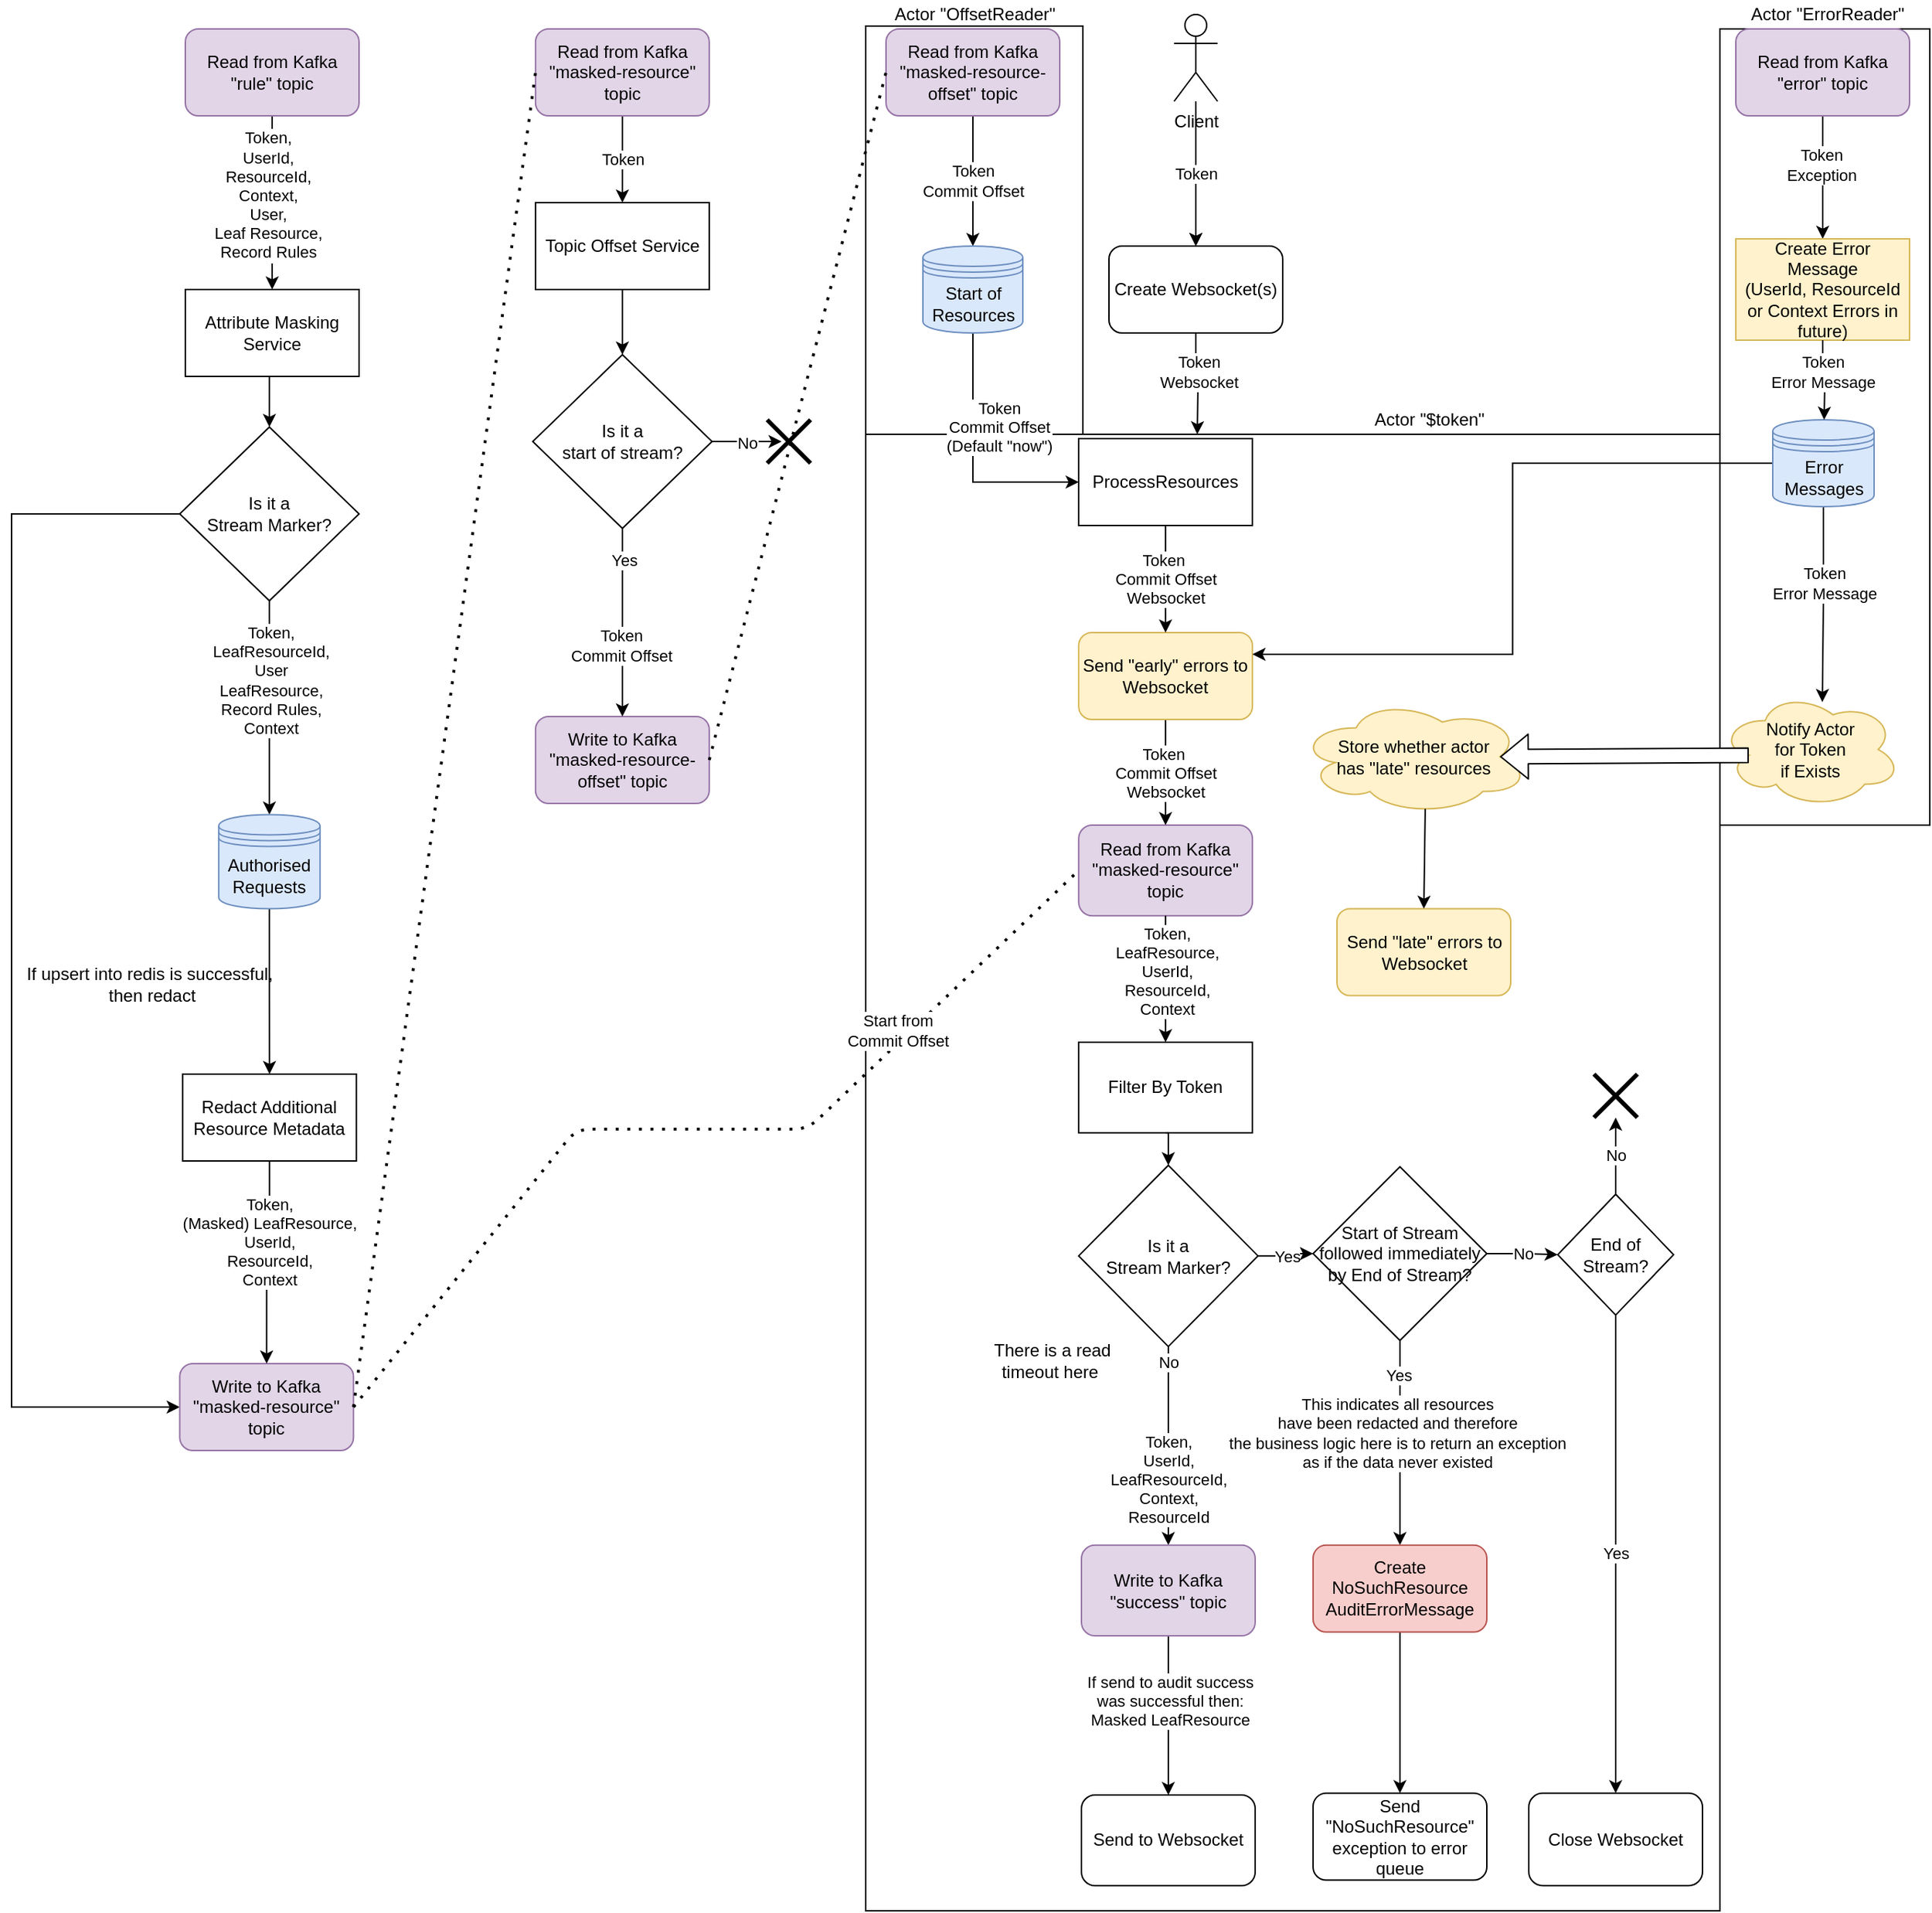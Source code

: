 <mxfile version="14.9.2" type="device"><diagram id="lWRe2f4_AiHqAnIAeXp1" name="Page-1"><mxGraphModel dx="1420" dy="1817" grid="1" gridSize="10" guides="1" tooltips="1" connect="1" arrows="1" fold="1" page="0" pageScale="1" pageWidth="827" pageHeight="1169" math="0" shadow="0"><root><mxCell id="0"/><mxCell id="1" parent="0"/><mxCell id="x7cPvZ7KyVq9PWXrn66x-4" value="" style="rounded=0;whiteSpace=wrap;html=1;fillColor=none;" parent="1" vertex="1"><mxGeometry x="960" y="358" width="150" height="282" as="geometry"/></mxCell><mxCell id="x7cPvZ7KyVq9PWXrn66x-7" value="" style="rounded=0;whiteSpace=wrap;html=1;fillColor=none;" parent="1" vertex="1"><mxGeometry x="1550" y="360" width="145" height="550" as="geometry"/></mxCell><mxCell id="cmhVsMMkOoJrW_JN44RO-138" value="" style="rounded=0;whiteSpace=wrap;html=1;fillColor=none;" parent="1" vertex="1"><mxGeometry x="960" y="640" width="590" height="1020" as="geometry"/></mxCell><mxCell id="oZyTMZYtAXs1u3VE4Ej2-74" style="edgeStyle=orthogonalEdgeStyle;rounded=0;orthogonalLoop=1;jettySize=auto;html=1;exitX=0.5;exitY=1;exitDx=0;exitDy=0;entryX=0.5;entryY=0;entryDx=0;entryDy=0;" parent="1" source="oZyTMZYtAXs1u3VE4Ej2-63" target="oZyTMZYtAXs1u3VE4Ej2-73" edge="1"><mxGeometry relative="1" as="geometry"/></mxCell><mxCell id="oZyTMZYtAXs1u3VE4Ej2-63" value="Attribute Masking Service" style="rounded=0;whiteSpace=wrap;html=1;" parent="1" vertex="1"><mxGeometry x="490.0" y="540" width="120" height="60" as="geometry"/></mxCell><mxCell id="oZyTMZYtAXs1u3VE4Ej2-65" style="edgeStyle=orthogonalEdgeStyle;rounded=0;orthogonalLoop=1;jettySize=auto;html=1;exitX=0.5;exitY=1;exitDx=0;exitDy=0;entryX=0.5;entryY=0;entryDx=0;entryDy=0;" parent="1" source="oZyTMZYtAXs1u3VE4Ej2-64" target="oZyTMZYtAXs1u3VE4Ej2-63" edge="1"><mxGeometry relative="1" as="geometry"/></mxCell><mxCell id="emOmZ1jwaG1Uoyf71ebE-11" value="&lt;span style=&quot;font-family: &amp;#34;helvetica&amp;#34;&quot;&gt;Token,&lt;/span&gt;&lt;br style=&quot;font-family: &amp;#34;helvetica&amp;#34;&quot;&gt;&lt;span style=&quot;font-family: &amp;#34;helvetica&amp;#34;&quot;&gt;UserId,&lt;/span&gt;&lt;br style=&quot;font-family: &amp;#34;helvetica&amp;#34;&quot;&gt;&lt;span style=&quot;font-family: &amp;#34;helvetica&amp;#34;&quot;&gt;ResourceId,&lt;/span&gt;&lt;br style=&quot;font-family: &amp;#34;helvetica&amp;#34;&quot;&gt;&lt;span style=&quot;font-family: &amp;#34;helvetica&amp;#34;&quot;&gt;Context,&lt;/span&gt;&lt;br style=&quot;font-family: &amp;#34;helvetica&amp;#34;&quot;&gt;&lt;span style=&quot;font-family: &amp;#34;helvetica&amp;#34;&quot;&gt;User,&lt;/span&gt;&lt;br style=&quot;font-family: &amp;#34;helvetica&amp;#34;&quot;&gt;&lt;span style=&quot;font-family: &amp;#34;helvetica&amp;#34;&quot;&gt;Leaf Resource,&lt;br&gt;Record Rules&lt;br&gt;&lt;/span&gt;" style="edgeLabel;html=1;align=center;verticalAlign=middle;resizable=0;points=[];" parent="oZyTMZYtAXs1u3VE4Ej2-65" vertex="1" connectable="0"><mxGeometry x="-0.233" y="-3" relative="1" as="geometry"><mxPoint y="9" as="offset"/></mxGeometry></mxCell><mxCell id="oZyTMZYtAXs1u3VE4Ej2-64" value="&lt;div&gt;Read from Kafka&lt;/div&gt;&lt;div&gt;&quot;rule&quot; topic&lt;br&gt;&lt;/div&gt;" style="rounded=1;whiteSpace=wrap;html=1;fillColor=#e1d5e7;strokeColor=#9673a6;" parent="1" vertex="1"><mxGeometry x="490" y="360" width="120" height="60" as="geometry"/></mxCell><mxCell id="cmhVsMMkOoJrW_JN44RO-5" style="edgeStyle=orthogonalEdgeStyle;rounded=0;orthogonalLoop=1;jettySize=auto;html=1;exitX=0;exitY=0.5;exitDx=0;exitDy=0;entryX=0;entryY=0.5;entryDx=0;entryDy=0;" parent="1" source="oZyTMZYtAXs1u3VE4Ej2-73" target="oZyTMZYtAXs1u3VE4Ej2-76" edge="1"><mxGeometry relative="1" as="geometry"><Array as="points"><mxPoint x="370" y="695"/><mxPoint x="370" y="1312"/></Array></mxGeometry></mxCell><mxCell id="cmhVsMMkOoJrW_JN44RO-6" style="edgeStyle=orthogonalEdgeStyle;rounded=0;orthogonalLoop=1;jettySize=auto;html=1;exitX=0.5;exitY=1;exitDx=0;exitDy=0;entryX=0.5;entryY=0;entryDx=0;entryDy=0;" parent="1" source="oZyTMZYtAXs1u3VE4Ej2-73" target="D1O1iKfWJfiET4YTJFRm-7" edge="1"><mxGeometry relative="1" as="geometry"/></mxCell><mxCell id="cmhVsMMkOoJrW_JN44RO-7" value="Token,&lt;br&gt;LeafResourceId,&lt;br&gt;User&lt;br&gt;LeafResource,&lt;br&gt;Record Rules,&lt;br&gt;Context" style="edgeLabel;html=1;align=center;verticalAlign=middle;resizable=0;points=[];" parent="cmhVsMMkOoJrW_JN44RO-6" vertex="1" connectable="0"><mxGeometry x="-0.256" y="1" relative="1" as="geometry"><mxPoint as="offset"/></mxGeometry></mxCell><mxCell id="oZyTMZYtAXs1u3VE4Ej2-73" value="Is it a &lt;br&gt;Stream Marker?" style="rhombus;whiteSpace=wrap;html=1;" parent="1" vertex="1"><mxGeometry x="486.17" y="635" width="123.83" height="120" as="geometry"/></mxCell><mxCell id="oZyTMZYtAXs1u3VE4Ej2-76" value="&lt;div&gt;Write to Kafka&lt;/div&gt;&lt;div&gt;&quot;masked-resource&quot; topic&lt;br&gt;&lt;/div&gt;" style="rounded=1;whiteSpace=wrap;html=1;fillColor=#e1d5e7;strokeColor=#9673a6;" parent="1" vertex="1"><mxGeometry x="486.17" y="1282" width="120" height="60" as="geometry"/></mxCell><mxCell id="oZyTMZYtAXs1u3VE4Ej2-82" style="edgeStyle=orthogonalEdgeStyle;rounded=0;orthogonalLoop=1;jettySize=auto;html=1;exitX=0.5;exitY=1;exitDx=0;exitDy=0;entryX=0.5;entryY=0;entryDx=0;entryDy=0;" parent="1" source="oZyTMZYtAXs1u3VE4Ej2-80" target="oZyTMZYtAXs1u3VE4Ej2-76" edge="1"><mxGeometry relative="1" as="geometry"/></mxCell><mxCell id="emOmZ1jwaG1Uoyf71ebE-16" value="Token,&lt;br&gt;(Masked) LeafResource,&lt;br&gt;UserId,&lt;br&gt;ResourceId,&lt;br&gt;Context" style="edgeLabel;html=1;align=center;verticalAlign=middle;resizable=0;points=[];" parent="oZyTMZYtAXs1u3VE4Ej2-82" vertex="1" connectable="0"><mxGeometry x="-0.214" relative="1" as="geometry"><mxPoint as="offset"/></mxGeometry></mxCell><mxCell id="oZyTMZYtAXs1u3VE4Ej2-80" value="Redact Additional Resource Metadata" style="rounded=0;whiteSpace=wrap;html=1;" parent="1" vertex="1"><mxGeometry x="488.17" y="1082" width="120" height="60" as="geometry"/></mxCell><mxCell id="oZyTMZYtAXs1u3VE4Ej2-90" value="Token" style="edgeStyle=orthogonalEdgeStyle;rounded=0;orthogonalLoop=1;jettySize=auto;html=1;exitX=0.5;exitY=1;exitDx=0;exitDy=0;" parent="1" source="oZyTMZYtAXs1u3VE4Ej2-86" target="oZyTMZYtAXs1u3VE4Ej2-89" edge="1"><mxGeometry relative="1" as="geometry"/></mxCell><mxCell id="oZyTMZYtAXs1u3VE4Ej2-86" value="&lt;div&gt;Read from Kafka&lt;/div&gt;&lt;div&gt;&quot;masked-resource&quot; topic&lt;br&gt;&lt;/div&gt;" style="rounded=1;whiteSpace=wrap;html=1;fillColor=#e1d5e7;strokeColor=#9673a6;" parent="1" vertex="1"><mxGeometry x="731.91" y="360" width="120" height="60" as="geometry"/></mxCell><mxCell id="oZyTMZYtAXs1u3VE4Ej2-87" value="" style="endArrow=none;dashed=1;html=1;dashPattern=1 3;strokeWidth=2;exitX=1;exitY=0.5;exitDx=0;exitDy=0;entryX=0;entryY=0.5;entryDx=0;entryDy=0;" parent="1" source="oZyTMZYtAXs1u3VE4Ej2-76" target="oZyTMZYtAXs1u3VE4Ej2-86" edge="1"><mxGeometry width="50" height="50" relative="1" as="geometry"><mxPoint x="410.0" y="1050" as="sourcePoint"/><mxPoint x="786.16" y="230" as="targetPoint"/></mxGeometry></mxCell><mxCell id="oZyTMZYtAXs1u3VE4Ej2-92" style="edgeStyle=orthogonalEdgeStyle;rounded=0;orthogonalLoop=1;jettySize=auto;html=1;exitX=0.5;exitY=1;exitDx=0;exitDy=0;entryX=0.5;entryY=0;entryDx=0;entryDy=0;" parent="1" source="oZyTMZYtAXs1u3VE4Ej2-89" target="oZyTMZYtAXs1u3VE4Ej2-91" edge="1"><mxGeometry relative="1" as="geometry"/></mxCell><mxCell id="oZyTMZYtAXs1u3VE4Ej2-89" value="Topic Offset Service" style="rounded=0;whiteSpace=wrap;html=1;" parent="1" vertex="1"><mxGeometry x="731.91" y="480" width="120" height="60" as="geometry"/></mxCell><mxCell id="IkWYzytS9ajepoEVK5wf-5" value="No" style="edgeStyle=orthogonalEdgeStyle;rounded=0;orthogonalLoop=1;jettySize=auto;html=1;exitX=1;exitY=0.5;exitDx=0;exitDy=0;entryX=0.333;entryY=0.4;entryDx=0;entryDy=0;entryPerimeter=0;" parent="1" source="oZyTMZYtAXs1u3VE4Ej2-91" edge="1"><mxGeometry relative="1" as="geometry"><mxPoint x="901.9" y="645" as="targetPoint"/></mxGeometry></mxCell><mxCell id="oZyTMZYtAXs1u3VE4Ej2-91" value="Is it a &lt;br&gt;start of stream?" style="rhombus;whiteSpace=wrap;html=1;" parent="1" vertex="1"><mxGeometry x="730" y="585" width="123.83" height="120" as="geometry"/></mxCell><mxCell id="oZyTMZYtAXs1u3VE4Ej2-95" value="&lt;div&gt;Write to Kafka&lt;/div&gt;&lt;div&gt;&quot;masked-resource-offset&quot; topic&lt;br&gt;&lt;/div&gt;" style="rounded=1;whiteSpace=wrap;html=1;fillColor=#e1d5e7;strokeColor=#9673a6;" parent="1" vertex="1"><mxGeometry x="731.91" y="835" width="120" height="60" as="geometry"/></mxCell><mxCell id="oZyTMZYtAXs1u3VE4Ej2-100" value="&lt;br&gt;&lt;br&gt;" style="edgeStyle=orthogonalEdgeStyle;rounded=0;orthogonalLoop=1;jettySize=auto;html=1;exitX=0.5;exitY=1;exitDx=0;exitDy=0;" parent="1" source="oZyTMZYtAXs1u3VE4Ej2-91" target="oZyTMZYtAXs1u3VE4Ej2-95" edge="1"><mxGeometry relative="1" as="geometry"><mxPoint x="791.91" y="880" as="targetPoint"/><mxPoint x="791.91" y="840" as="sourcePoint"/></mxGeometry></mxCell><mxCell id="wMG-wPAZ4d2mq8pwCgSi-7" value="Yes" style="edgeLabel;html=1;align=center;verticalAlign=middle;resizable=0;points=[];" parent="oZyTMZYtAXs1u3VE4Ej2-100" vertex="1" connectable="0"><mxGeometry x="-0.661" y="1" relative="1" as="geometry"><mxPoint as="offset"/></mxGeometry></mxCell><mxCell id="wMG-wPAZ4d2mq8pwCgSi-8" value="Token&lt;br&gt;Commit Offset" style="edgeLabel;html=1;align=center;verticalAlign=middle;resizable=0;points=[];" parent="oZyTMZYtAXs1u3VE4Ej2-100" vertex="1" connectable="0"><mxGeometry x="0.246" y="-1" relative="1" as="geometry"><mxPoint as="offset"/></mxGeometry></mxCell><mxCell id="oZyTMZYtAXs1u3VE4Ej2-110" value="Token&lt;br&gt;Commit Offset" style="edgeStyle=orthogonalEdgeStyle;rounded=0;orthogonalLoop=1;jettySize=auto;html=1;exitX=0.5;exitY=1;exitDx=0;exitDy=0;entryX=0.5;entryY=0;entryDx=0;entryDy=0;" parent="1" source="oZyTMZYtAXs1u3VE4Ej2-107" target="g_IIWOk1Ig6kXhPIuZ29-36" edge="1"><mxGeometry relative="1" as="geometry"><mxPoint x="1034" y="510" as="targetPoint"/></mxGeometry></mxCell><mxCell id="oZyTMZYtAXs1u3VE4Ej2-107" value="&lt;div&gt;Read from Kafka&lt;/div&gt;&lt;div&gt;&quot;masked-resource-offset&quot; topic&lt;br&gt;&lt;/div&gt;" style="rounded=1;whiteSpace=wrap;html=1;fillColor=#e1d5e7;strokeColor=#9673a6;" parent="1" vertex="1"><mxGeometry x="974" y="360" width="120" height="60" as="geometry"/></mxCell><mxCell id="oZyTMZYtAXs1u3VE4Ej2-108" value="" style="endArrow=none;dashed=1;html=1;dashPattern=1 3;strokeWidth=2;exitX=1;exitY=0.5;exitDx=0;exitDy=0;entryX=0;entryY=0.5;entryDx=0;entryDy=0;" parent="1" source="oZyTMZYtAXs1u3VE4Ej2-95" target="oZyTMZYtAXs1u3VE4Ej2-107" edge="1"><mxGeometry width="50" height="50" relative="1" as="geometry"><mxPoint x="590" y="840" as="sourcePoint"/><mxPoint x="640" y="790" as="targetPoint"/></mxGeometry></mxCell><mxCell id="oZyTMZYtAXs1u3VE4Ej2-118" value="" style="endArrow=none;dashed=1;html=1;dashPattern=1 3;strokeWidth=2;exitX=1;exitY=0.5;exitDx=0;exitDy=0;entryX=0;entryY=0.5;entryDx=0;entryDy=0;" parent="1" source="oZyTMZYtAXs1u3VE4Ej2-76" target="oZyTMZYtAXs1u3VE4Ej2-114" edge="1"><mxGeometry width="50" height="50" relative="1" as="geometry"><mxPoint x="590" y="840" as="sourcePoint"/><mxPoint x="640" y="790" as="targetPoint"/><Array as="points"><mxPoint x="760" y="1120"/><mxPoint x="920" y="1120"/></Array></mxGeometry></mxCell><mxCell id="emOmZ1jwaG1Uoyf71ebE-19" value="&lt;div&gt;Start from &lt;br&gt;&lt;/div&gt;&lt;div&gt;Commit Offset&lt;/div&gt;" style="edgeLabel;html=1;align=center;verticalAlign=middle;resizable=0;points=[];" parent="oZyTMZYtAXs1u3VE4Ej2-118" vertex="1" connectable="0"><mxGeometry x="0.858" y="3" relative="1" as="geometry"><mxPoint x="-89.38" y="80.33" as="offset"/></mxGeometry></mxCell><mxCell id="cmhVsMMkOoJrW_JN44RO-4" style="edgeStyle=orthogonalEdgeStyle;rounded=0;orthogonalLoop=1;jettySize=auto;html=1;exitX=0.5;exitY=1;exitDx=0;exitDy=0;entryX=0.5;entryY=0;entryDx=0;entryDy=0;" parent="1" source="D1O1iKfWJfiET4YTJFRm-7" target="oZyTMZYtAXs1u3VE4Ej2-80" edge="1"><mxGeometry relative="1" as="geometry"/></mxCell><mxCell id="D1O1iKfWJfiET4YTJFRm-7" value="Authorised Requests" style="shape=datastore;whiteSpace=wrap;html=1;fillColor=#dae8fc;strokeColor=#6c8ebf;" parent="1" vertex="1"><mxGeometry x="513.09" y="902.78" width="70" height="65" as="geometry"/></mxCell><mxCell id="oZyTMZYtAXs1u3VE4Ej2-114" value="&lt;div&gt;Read from Kafka&lt;/div&gt;&lt;div&gt;&quot;masked-resource&quot; topic&lt;br&gt;&lt;/div&gt;" style="rounded=1;whiteSpace=wrap;html=1;fillColor=#e1d5e7;strokeColor=#9673a6;" parent="1" vertex="1"><mxGeometry x="1107.09" y="910.001" width="120" height="62.586" as="geometry"/></mxCell><mxCell id="oZyTMZYtAXs1u3VE4Ej2-127" value="Send to Websocket" style="rounded=1;whiteSpace=wrap;html=1;" parent="1" vertex="1"><mxGeometry x="1109" y="1580.004" width="120" height="62.586" as="geometry"/></mxCell><mxCell id="cmhVsMMkOoJrW_JN44RO-20" value="No" style="edgeStyle=orthogonalEdgeStyle;rounded=0;orthogonalLoop=1;jettySize=auto;html=1;" parent="1" source="oZyTMZYtAXs1u3VE4Ej2-129" target="cmhVsMMkOoJrW_JN44RO-22" edge="1"><mxGeometry relative="1" as="geometry"><mxPoint x="1409" y="1207" as="targetPoint"/></mxGeometry></mxCell><mxCell id="oZyTMZYtAXs1u3VE4Ej2-129" value="End of Stream?" style="rhombus;whiteSpace=wrap;html=1;" parent="1" vertex="1"><mxGeometry x="1438" y="1164.998" width="80" height="83.448" as="geometry"/></mxCell><mxCell id="IkWYzytS9ajepoEVK5wf-3" value="&lt;span style=&quot;color: rgb(0 , 0 , 0) ; font-family: &amp;#34;helvetica&amp;#34; ; font-size: 11px ; font-style: normal ; font-weight: 400 ; letter-spacing: normal ; text-align: center ; text-indent: 0px ; text-transform: none ; word-spacing: 0px ; background-color: rgb(255 , 255 , 255) ; display: inline ; float: none&quot;&gt;Token,&lt;/span&gt;&lt;br style=&quot;color: rgb(0 , 0 , 0) ; font-family: &amp;#34;helvetica&amp;#34; ; font-size: 11px ; font-style: normal ; font-weight: 400 ; letter-spacing: normal ; text-align: center ; text-indent: 0px ; text-transform: none ; word-spacing: 0px&quot;&gt;&lt;span style=&quot;color: rgb(0 , 0 , 0) ; font-family: &amp;#34;helvetica&amp;#34; ; font-size: 11px ; font-style: normal ; font-weight: 400 ; letter-spacing: normal ; text-align: center ; text-indent: 0px ; text-transform: none ; word-spacing: 0px ; background-color: rgb(255 , 255 , 255) ; display: inline ; float: none&quot;&gt;UserId,&lt;/span&gt;&lt;br style=&quot;color: rgb(0 , 0 , 0) ; font-family: &amp;#34;helvetica&amp;#34; ; font-size: 11px ; font-style: normal ; font-weight: 400 ; letter-spacing: normal ; text-align: center ; text-indent: 0px ; text-transform: none ; word-spacing: 0px&quot;&gt;&lt;span style=&quot;color: rgb(0 , 0 , 0) ; font-family: &amp;#34;helvetica&amp;#34; ; font-size: 11px ; font-style: normal ; font-weight: 400 ; letter-spacing: normal ; text-align: center ; text-indent: 0px ; text-transform: none ; word-spacing: 0px ; background-color: rgb(255 , 255 , 255) ; display: inline ; float: none&quot;&gt;LeafResourceId,&lt;/span&gt;&lt;br style=&quot;color: rgb(0 , 0 , 0) ; font-family: &amp;#34;helvetica&amp;#34; ; font-size: 11px ; font-style: normal ; font-weight: 400 ; letter-spacing: normal ; text-align: center ; text-indent: 0px ; text-transform: none ; word-spacing: 0px&quot;&gt;&lt;span style=&quot;color: rgb(0 , 0 , 0) ; font-family: &amp;#34;helvetica&amp;#34; ; font-size: 11px ; font-style: normal ; font-weight: 400 ; letter-spacing: normal ; text-align: center ; text-indent: 0px ; text-transform: none ; word-spacing: 0px ; background-color: rgb(255 , 255 , 255) ; display: inline ; float: none&quot;&gt;Context,&lt;/span&gt;&lt;br style=&quot;color: rgb(0 , 0 , 0) ; font-family: &amp;#34;helvetica&amp;#34; ; font-size: 11px ; font-style: normal ; font-weight: 400 ; letter-spacing: normal ; text-align: center ; text-indent: 0px ; text-transform: none ; word-spacing: 0px&quot;&gt;&lt;span style=&quot;color: rgb(0 , 0 , 0) ; font-family: &amp;#34;helvetica&amp;#34; ; font-size: 11px ; font-style: normal ; font-weight: 400 ; letter-spacing: normal ; text-align: center ; text-indent: 0px ; text-transform: none ; word-spacing: 0px ; background-color: rgb(255 , 255 , 255) ; display: inline ; float: none&quot;&gt;ResourceId&lt;/span&gt;" style="edgeStyle=orthogonalEdgeStyle;rounded=0;orthogonalLoop=1;jettySize=auto;html=1;exitX=0.5;exitY=1;exitDx=0;exitDy=0;entryX=0.5;entryY=0;entryDx=0;entryDy=0;" parent="1" source="emOmZ1jwaG1Uoyf71ebE-24" target="emOmZ1jwaG1Uoyf71ebE-62" edge="1"><mxGeometry x="0.333" relative="1" as="geometry"><mxPoint as="offset"/></mxGeometry></mxCell><mxCell id="IkWYzytS9ajepoEVK5wf-4" value="No" style="edgeLabel;html=1;align=center;verticalAlign=middle;resizable=0;points=[];" parent="IkWYzytS9ajepoEVK5wf-3" vertex="1" connectable="0"><mxGeometry x="0.001" y="58" relative="1" as="geometry"><mxPoint x="-58" y="-58" as="offset"/></mxGeometry></mxCell><mxCell id="emOmZ1jwaG1Uoyf71ebE-24" value="Is it a &lt;br&gt;Stream Marker?" style="rhombus;whiteSpace=wrap;html=1;" parent="1" vertex="1"><mxGeometry x="1107.09" y="1144.996" width="123.83" height="125.172" as="geometry"/></mxCell><mxCell id="emOmZ1jwaG1Uoyf71ebE-49" value="Filter By Token" style="rounded=0;whiteSpace=wrap;html=1;" parent="1" vertex="1"><mxGeometry x="1107.09" y="1059.997" width="120" height="62.586" as="geometry"/></mxCell><mxCell id="emOmZ1jwaG1Uoyf71ebE-70" style="edgeStyle=orthogonalEdgeStyle;rounded=0;orthogonalLoop=1;jettySize=auto;html=1;exitX=0.5;exitY=1;exitDx=0;exitDy=0;entryX=0.5;entryY=0;entryDx=0;entryDy=0;" parent="1" source="oZyTMZYtAXs1u3VE4Ej2-114" target="emOmZ1jwaG1Uoyf71ebE-49" edge="1"><mxGeometry relative="1" as="geometry"/></mxCell><mxCell id="gfwqF6UXDy7_Kqg5VhS5-1" value="Token,&lt;br&gt;LeafResource,&lt;br&gt;UserId,&lt;br&gt;ResourceId,&lt;br&gt;Context" style="edgeLabel;html=1;align=center;verticalAlign=middle;resizable=0;points=[];" parent="emOmZ1jwaG1Uoyf71ebE-70" vertex="1" connectable="0"><mxGeometry x="-0.251" y="1" relative="1" as="geometry"><mxPoint y="6" as="offset"/></mxGeometry></mxCell><mxCell id="oZyTMZYtAXs1u3VE4Ej2-121" style="edgeStyle=orthogonalEdgeStyle;rounded=0;orthogonalLoop=1;jettySize=auto;html=1;exitX=0.5;exitY=1;exitDx=0;exitDy=0;entryX=0.5;entryY=0;entryDx=0;entryDy=0;" parent="1" source="emOmZ1jwaG1Uoyf71ebE-49" target="emOmZ1jwaG1Uoyf71ebE-24" edge="1"><mxGeometry relative="1" as="geometry"><mxPoint x="1169" y="1190.177" as="targetPoint"/></mxGeometry></mxCell><mxCell id="IkWYzytS9ajepoEVK5wf-1" style="edgeStyle=orthogonalEdgeStyle;rounded=0;orthogonalLoop=1;jettySize=auto;html=1;exitX=0.5;exitY=1;exitDx=0;exitDy=0;entryX=0.5;entryY=0;entryDx=0;entryDy=0;" parent="1" source="emOmZ1jwaG1Uoyf71ebE-62" target="oZyTMZYtAXs1u3VE4Ej2-127" edge="1"><mxGeometry relative="1" as="geometry"/></mxCell><mxCell id="IkWYzytS9ajepoEVK5wf-2" value="If send to audit success&lt;br&gt;was successful then:&lt;br&gt;Masked LeafResource" style="edgeLabel;html=1;align=center;verticalAlign=middle;resizable=0;points=[];" parent="IkWYzytS9ajepoEVK5wf-1" vertex="1" connectable="0"><mxGeometry x="-0.19" y="1" relative="1" as="geometry"><mxPoint as="offset"/></mxGeometry></mxCell><mxCell id="emOmZ1jwaG1Uoyf71ebE-62" value="Write to Kafka &quot;success&quot; topic" style="rounded=1;whiteSpace=wrap;html=1;fillColor=#e1d5e7;strokeColor=#9673a6;" parent="1" vertex="1"><mxGeometry x="1109" y="1407.414" width="120" height="62.586" as="geometry"/></mxCell><mxCell id="kTTsFp3Jz2rjrWR4pOHb-7" value="There is a read timeout here&amp;nbsp;" style="text;html=1;strokeColor=none;fillColor=none;align=center;verticalAlign=middle;whiteSpace=wrap;rounded=0;" parent="1" vertex="1"><mxGeometry x="1039" y="1269.567" width="100" height="20.862" as="geometry"/></mxCell><mxCell id="cmhVsMMkOoJrW_JN44RO-8" value="If upsert into redis is successful,&lt;br&gt;&amp;nbsp;then redact" style="text;html=1;align=center;verticalAlign=middle;resizable=0;points=[];autosize=1;" parent="1" vertex="1"><mxGeometry x="370" y="1005" width="190" height="30" as="geometry"/></mxCell><mxCell id="cmhVsMMkOoJrW_JN44RO-11" value="Close Websocket" style="rounded=1;whiteSpace=wrap;html=1;" parent="1" vertex="1"><mxGeometry x="1418" y="1578.8" width="120" height="63.79" as="geometry"/></mxCell><mxCell id="g_IIWOk1Ig6kXhPIuZ29-21" style="edgeStyle=orthogonalEdgeStyle;rounded=0;orthogonalLoop=1;jettySize=auto;html=1;" parent="1" source="cmhVsMMkOoJrW_JN44RO-14" edge="1"><mxGeometry relative="1" as="geometry"><mxPoint x="1189.01" y="640" as="targetPoint"/></mxGeometry></mxCell><mxCell id="g_IIWOk1Ig6kXhPIuZ29-22" value="&lt;div&gt;Token&lt;/div&gt;&lt;div&gt;Websocket&lt;/div&gt;" style="edgeLabel;html=1;align=center;verticalAlign=middle;resizable=0;points=[];" parent="g_IIWOk1Ig6kXhPIuZ29-21" vertex="1" connectable="0"><mxGeometry x="0.028" y="14" relative="1" as="geometry"><mxPoint x="-14" y="-9" as="offset"/></mxGeometry></mxCell><mxCell id="cmhVsMMkOoJrW_JN44RO-14" value="Create Websocket(s)" style="rounded=1;whiteSpace=wrap;html=1;" parent="1" vertex="1"><mxGeometry x="1128" y="510" width="120" height="60" as="geometry"/></mxCell><mxCell id="cmhVsMMkOoJrW_JN44RO-22" value="" style="shape=umlDestroy;whiteSpace=wrap;html=1;strokeWidth=3;" parent="1" vertex="1"><mxGeometry x="1463" y="1082.0" width="30" height="30" as="geometry"/></mxCell><mxCell id="g_IIWOk1Ig6kXhPIuZ29-5" style="edgeStyle=orthogonalEdgeStyle;rounded=0;orthogonalLoop=1;jettySize=auto;html=1;exitX=0.5;exitY=1;exitDx=0;exitDy=0;" parent="1" source="cmhVsMMkOoJrW_JN44RO-24" target="g_IIWOk1Ig6kXhPIuZ29-2" edge="1"><mxGeometry relative="1" as="geometry"/></mxCell><mxCell id="g_IIWOk1Ig6kXhPIuZ29-15" value="&lt;div&gt;Token&lt;/div&gt;&lt;div&gt;Exception&lt;br&gt;&lt;/div&gt;" style="edgeLabel;html=1;align=center;verticalAlign=middle;resizable=0;points=[];" parent="g_IIWOk1Ig6kXhPIuZ29-5" vertex="1" connectable="0"><mxGeometry x="-0.206" y="-1" relative="1" as="geometry"><mxPoint as="offset"/></mxGeometry></mxCell><mxCell id="cmhVsMMkOoJrW_JN44RO-24" value="Read from Kafka&lt;br&gt;&quot;error&quot; topic" style="rounded=1;whiteSpace=wrap;html=1;fillColor=#e1d5e7;strokeColor=#9673a6;" parent="1" vertex="1"><mxGeometry x="1561" y="360" width="120" height="60" as="geometry"/></mxCell><mxCell id="g_IIWOk1Ig6kXhPIuZ29-19" value="" style="edgeStyle=orthogonalEdgeStyle;rounded=0;orthogonalLoop=1;jettySize=auto;html=1;entryX=0.5;entryY=1;entryDx=0;entryDy=0;startArrow=classic;startFill=1;endArrow=none;endFill=0;exitX=0;exitY=0.5;exitDx=0;exitDy=0;" parent="1" source="cmhVsMMkOoJrW_JN44RO-120" target="g_IIWOk1Ig6kXhPIuZ29-36" edge="1"><mxGeometry relative="1" as="geometry"><mxPoint x="1050.76" y="591.68" as="targetPoint"/><Array as="points"/></mxGeometry></mxCell><mxCell id="g_IIWOk1Ig6kXhPIuZ29-20" value="&lt;div&gt;Token&lt;/div&gt;&lt;div&gt;Commit Offset&lt;/div&gt;&lt;div&gt;(Default &quot;now&quot;)&lt;br&gt;&lt;/div&gt;" style="edgeLabel;html=1;align=center;verticalAlign=middle;resizable=0;points=[];" parent="g_IIWOk1Ig6kXhPIuZ29-19" vertex="1" connectable="0"><mxGeometry x="-0.14" y="-24" relative="1" as="geometry"><mxPoint x="-6.09" y="-36" as="offset"/></mxGeometry></mxCell><mxCell id="xWOup6esi6yUNyMtKGpP-14" value="" style="edgeStyle=orthogonalEdgeStyle;rounded=0;orthogonalLoop=1;jettySize=auto;html=1;" parent="1" source="cmhVsMMkOoJrW_JN44RO-116" target="cmhVsMMkOoJrW_JN44RO-14" edge="1"><mxGeometry relative="1" as="geometry"/></mxCell><mxCell id="cmhVsMMkOoJrW_JN44RO-116" value="Client" style="shape=umlActor;verticalLabelPosition=bottom;verticalAlign=top;html=1;outlineConnect=0;" parent="1" vertex="1"><mxGeometry x="1173" y="350" width="30" height="60" as="geometry"/></mxCell><mxCell id="cmhVsMMkOoJrW_JN44RO-125" value="Token&amp;nbsp;&lt;br&gt;&lt;div&gt;Commit Offset&lt;/div&gt;&lt;div&gt;Websocket&lt;br&gt;&lt;/div&gt;" style="edgeStyle=orthogonalEdgeStyle;rounded=0;orthogonalLoop=1;jettySize=auto;html=1;exitX=0.5;exitY=1;exitDx=0;exitDy=0;" parent="1" source="g_IIWOk1Ig6kXhPIuZ29-24" target="oZyTMZYtAXs1u3VE4Ej2-114" edge="1"><mxGeometry relative="1" as="geometry"/></mxCell><mxCell id="cmhVsMMkOoJrW_JN44RO-120" value="ProcessResources&lt;span style=&quot;color: rgba(0 , 0 , 0 , 0) ; font-family: monospace ; font-size: 0px&quot;&gt;%3CmxGraphModel%3E%3Croot%3E%3CmxCell%20id%3D%220%22%2F%3E%3CmxCell%20id%3D%221%22%20parent%3D%220%22%2F%3E%3CmxCell%20id%3D%222%22%20value%3D%22Start%20of%20Resources%22%20style%3D%22shape%3Dcylinder2%3BwhiteSpace%3Dwrap%3Bhtml%3D1%3BboundedLbl%3D1%3BbackgroundOutline%3D1%3Bsize%3D15%3B%22%20vertex%3D%221%22%20parent%3D%221%22%3E%3CmxGeometry%20x%3D%221100%22%20y%3D%22510%22%20width%3D%2280%22%20height%3D%2280%22%20as%3D%22geometry%22%2F%3E%3C%2FmxCell%3E%3C%2Froot%3E%3C%2FmxGraphModel%3E&lt;/span&gt;" style="whiteSpace=wrap;html=1;" parent="1" vertex="1"><mxGeometry x="1107.09" y="643" width="120" height="60" as="geometry"/></mxCell><mxCell id="g_IIWOk1Ig6kXhPIuZ29-2" value="Create Error Message&lt;br&gt;(UserId, ResourceId or Context Errors in future)" style="rounded=0;whiteSpace=wrap;html=1;fillColor=#fff2cc;strokeColor=#d6b656;" parent="1" vertex="1"><mxGeometry x="1561" y="505" width="120" height="70" as="geometry"/></mxCell><mxCell id="g_IIWOk1Ig6kXhPIuZ29-14" value="&lt;div&gt;Token&lt;br&gt;&lt;/div&gt;" style="edgeStyle=orthogonalEdgeStyle;rounded=0;orthogonalLoop=1;jettySize=auto;html=1;entryX=0.5;entryY=0;entryDx=0;entryDy=0;" parent="1" source="cmhVsMMkOoJrW_JN44RO-116" target="cmhVsMMkOoJrW_JN44RO-14" edge="1"><mxGeometry relative="1" as="geometry"><mxPoint x="1127.04" y="480.0" as="targetPoint"/><mxPoint x="1152" y="391" as="sourcePoint"/></mxGeometry></mxCell><mxCell id="g_IIWOk1Ig6kXhPIuZ29-24" value="Send &quot;early&quot; errors to Websocket" style="rounded=1;whiteSpace=wrap;html=1;fillColor=#fff2cc;strokeColor=#d6b656;" parent="1" vertex="1"><mxGeometry x="1107.09" y="777" width="120" height="60" as="geometry"/></mxCell><mxCell id="g_IIWOk1Ig6kXhPIuZ29-25" value="Token&amp;nbsp;&lt;br&gt;&lt;div&gt;Commit Offset&lt;/div&gt;&lt;div&gt;Websocket&lt;br&gt;&lt;/div&gt;" style="edgeStyle=orthogonalEdgeStyle;rounded=0;orthogonalLoop=1;jettySize=auto;html=1;exitX=0.5;exitY=1;exitDx=0;exitDy=0;" parent="1" source="cmhVsMMkOoJrW_JN44RO-120" target="g_IIWOk1Ig6kXhPIuZ29-24" edge="1"><mxGeometry relative="1" as="geometry"><mxPoint x="1166.09" y="695" as="sourcePoint"/><mxPoint x="1168.069" y="910.001" as="targetPoint"/></mxGeometry></mxCell><mxCell id="g_IIWOk1Ig6kXhPIuZ29-30" value="Yes" style="edgeStyle=orthogonalEdgeStyle;rounded=0;orthogonalLoop=1;jettySize=auto;html=1;exitX=0.5;exitY=1;exitDx=0;exitDy=0;" parent="1" source="oZyTMZYtAXs1u3VE4Ej2-129" target="cmhVsMMkOoJrW_JN44RO-11" edge="1"><mxGeometry relative="1" as="geometry"><mxPoint x="1410" y="1326" as="targetPoint"/><mxPoint x="1410" y="1248.447" as="sourcePoint"/></mxGeometry></mxCell><mxCell id="g_IIWOk1Ig6kXhPIuZ29-36" value="&lt;div&gt;Start of Resources&lt;/div&gt;" style="shape=datastore;whiteSpace=wrap;html=1;rounded=1;fillColor=#dae8fc;strokeColor=#6c8ebf;" parent="1" vertex="1"><mxGeometry x="999.5" y="510" width="69" height="60" as="geometry"/></mxCell><mxCell id="g_IIWOk1Ig6kXhPIuZ29-41" value="&lt;div&gt;Notify Actor&lt;/div&gt;&lt;div&gt;for Token&lt;/div&gt;&lt;div&gt;if Exists&lt;br&gt;&lt;/div&gt;" style="ellipse;shape=cloud;whiteSpace=wrap;html=1;rounded=1;fillColor=#fff2cc;strokeColor=#d6b656;" parent="1" vertex="1"><mxGeometry x="1550" y="817.78" width="125" height="80" as="geometry"/></mxCell><mxCell id="g_IIWOk1Ig6kXhPIuZ29-42" style="edgeStyle=orthogonalEdgeStyle;rounded=0;orthogonalLoop=1;jettySize=auto;html=1;exitX=0.5;exitY=1;exitDx=0;exitDy=0;entryX=0.566;entryY=0.09;entryDx=0;entryDy=0;entryPerimeter=0;" parent="1" source="g_IIWOk1Ig6kXhPIuZ29-37" target="g_IIWOk1Ig6kXhPIuZ29-41" edge="1"><mxGeometry relative="1" as="geometry"><mxPoint x="1621" y="575" as="sourcePoint"/><mxPoint x="1619" y="640" as="targetPoint"/></mxGeometry></mxCell><mxCell id="g_IIWOk1Ig6kXhPIuZ29-43" value="&lt;div&gt;Token&lt;/div&gt;&lt;div&gt;Error Message&lt;br&gt;&lt;/div&gt;" style="edgeLabel;html=1;align=center;verticalAlign=middle;resizable=0;points=[];" parent="g_IIWOk1Ig6kXhPIuZ29-42" vertex="1" connectable="0"><mxGeometry x="-0.225" relative="1" as="geometry"><mxPoint as="offset"/></mxGeometry></mxCell><mxCell id="g_IIWOk1Ig6kXhPIuZ29-46" value="&lt;div&gt;Store whether actor&lt;/div&gt;&lt;div&gt; has &quot;late&quot; resources&lt;/div&gt;" style="ellipse;shape=cloud;whiteSpace=wrap;html=1;fillColor=#fff2cc;strokeColor=#d6b656;" parent="1" vertex="1"><mxGeometry x="1259" y="822.78" width="159" height="80" as="geometry"/></mxCell><mxCell id="IkWYzytS9ajepoEVK5wf-6" value="" style="shape=umlDestroy;whiteSpace=wrap;html=1;strokeWidth=3;" parent="1" vertex="1"><mxGeometry x="891.91" y="630" width="30" height="30" as="geometry"/></mxCell><mxCell id="7i572pAZbQ2XW9lVeh9M-3" style="edgeStyle=orthogonalEdgeStyle;rounded=0;orthogonalLoop=1;jettySize=auto;html=1;exitX=0;exitY=0.5;exitDx=0;exitDy=0;entryX=1;entryY=0.25;entryDx=0;entryDy=0;" parent="1" source="g_IIWOk1Ig6kXhPIuZ29-37" target="g_IIWOk1Ig6kXhPIuZ29-24" edge="1"><mxGeometry relative="1" as="geometry"/></mxCell><mxCell id="g_IIWOk1Ig6kXhPIuZ29-37" value="Error Messages" style="shape=datastore;whiteSpace=wrap;html=1;rounded=1;fillColor=#dae8fc;strokeColor=#6c8ebf;" parent="1" vertex="1"><mxGeometry x="1586.5" y="630" width="70" height="60" as="geometry"/></mxCell><mxCell id="7i572pAZbQ2XW9lVeh9M-1" style="edgeStyle=orthogonalEdgeStyle;rounded=0;orthogonalLoop=1;jettySize=auto;html=1;exitX=0.5;exitY=1;exitDx=0;exitDy=0;" parent="1" source="g_IIWOk1Ig6kXhPIuZ29-2" edge="1"><mxGeometry relative="1" as="geometry"><mxPoint x="1621" y="575" as="sourcePoint"/><mxPoint x="1622" y="630" as="targetPoint"/></mxGeometry></mxCell><mxCell id="7i572pAZbQ2XW9lVeh9M-2" value="&lt;div&gt;Token&lt;/div&gt;&lt;div&gt;Error Message&lt;br&gt;&lt;/div&gt;" style="edgeLabel;html=1;align=center;verticalAlign=middle;resizable=0;points=[];" parent="7i572pAZbQ2XW9lVeh9M-1" vertex="1" connectable="0"><mxGeometry x="-0.225" relative="1" as="geometry"><mxPoint as="offset"/></mxGeometry></mxCell><mxCell id="x7cPvZ7KyVq9PWXrn66x-3" value="Actor &quot;$token&quot;" style="text;html=1;strokeColor=none;fillColor=none;align=center;verticalAlign=middle;whiteSpace=wrap;rounded=0;" parent="1" vertex="1"><mxGeometry x="1279" y="620" width="141" height="20" as="geometry"/></mxCell><mxCell id="x7cPvZ7KyVq9PWXrn66x-8" value="Actor &quot;ErrorReader&quot;" style="text;html=1;strokeColor=none;fillColor=none;align=center;verticalAlign=middle;whiteSpace=wrap;rounded=0;" parent="1" vertex="1"><mxGeometry x="1554" y="340" width="141" height="20" as="geometry"/></mxCell><mxCell id="x7cPvZ7KyVq9PWXrn66x-9" value="Actor &quot;OffsetReader&quot;" style="text;html=1;strokeColor=none;fillColor=none;align=center;verticalAlign=middle;whiteSpace=wrap;rounded=0;" parent="1" vertex="1"><mxGeometry x="964.5" y="340" width="141" height="20" as="geometry"/></mxCell><mxCell id="JZ2ZjCXjTkXJx2LxnmrT-1" value="&lt;div&gt;Send &quot;late&quot; errors to Websocket&lt;br&gt;&lt;/div&gt;" style="rounded=1;whiteSpace=wrap;html=1;fillColor=#fff2cc;strokeColor=#d6b656;" parent="1" vertex="1"><mxGeometry x="1285.5" y="967.78" width="120" height="60" as="geometry"/></mxCell><mxCell id="JZ2ZjCXjTkXJx2LxnmrT-2" value="" style="shape=flexArrow;endArrow=classic;html=1;entryX=0.875;entryY=0.5;entryDx=0;entryDy=0;entryPerimeter=0;fillColor=#ffffff;exitX=0.16;exitY=0.55;exitDx=0;exitDy=0;exitPerimeter=0;" parent="1" source="g_IIWOk1Ig6kXhPIuZ29-41" target="g_IIWOk1Ig6kXhPIuZ29-46" edge="1"><mxGeometry width="50" height="50" relative="1" as="geometry"><mxPoint x="1171.88" y="610" as="sourcePoint"/><mxPoint x="1450.005" y="862.78" as="targetPoint"/></mxGeometry></mxCell><mxCell id="JZ2ZjCXjTkXJx2LxnmrT-3" value="" style="endArrow=classic;html=1;fillColor=#ffffff;exitX=0.55;exitY=0.95;exitDx=0;exitDy=0;exitPerimeter=0;entryX=0.5;entryY=0;entryDx=0;entryDy=0;" parent="1" source="g_IIWOk1Ig6kXhPIuZ29-46" target="JZ2ZjCXjTkXJx2LxnmrT-1" edge="1"><mxGeometry width="50" height="50" relative="1" as="geometry"><mxPoint x="1240" y="820" as="sourcePoint"/><mxPoint x="1290" y="770" as="targetPoint"/></mxGeometry></mxCell><mxCell id="9kO03R4j-o2qnML7SaOm-6" value="No" style="edgeStyle=orthogonalEdgeStyle;rounded=0;orthogonalLoop=1;jettySize=auto;html=1;exitX=1;exitY=0.5;exitDx=0;exitDy=0;entryX=0;entryY=0.5;entryDx=0;entryDy=0;" parent="1" source="9kO03R4j-o2qnML7SaOm-1" target="oZyTMZYtAXs1u3VE4Ej2-129" edge="1"><mxGeometry relative="1" as="geometry"><Array as="points"><mxPoint x="1414" y="1206"/></Array></mxGeometry></mxCell><mxCell id="9kO03R4j-o2qnML7SaOm-1" value="Start of Stream followed immediately by End of Stream?" style="rhombus;whiteSpace=wrap;html=1;" parent="1" vertex="1"><mxGeometry x="1269" y="1146" width="120" height="120" as="geometry"/></mxCell><mxCell id="9kO03R4j-o2qnML7SaOm-2" value="Yes" style="edgeStyle=orthogonalEdgeStyle;rounded=0;orthogonalLoop=1;jettySize=auto;html=1;entryX=0;entryY=0.5;entryDx=0;entryDy=0;" parent="1" source="emOmZ1jwaG1Uoyf71ebE-24" target="9kO03R4j-o2qnML7SaOm-1" edge="1"><mxGeometry relative="1" as="geometry"><mxPoint x="1230.903" y="1207.6" as="sourcePoint"/><mxPoint x="1370" y="1206.722" as="targetPoint"/></mxGeometry></mxCell><mxCell id="wMG-wPAZ4d2mq8pwCgSi-1" style="edgeStyle=orthogonalEdgeStyle;rounded=0;orthogonalLoop=1;jettySize=auto;html=1;exitX=0.5;exitY=1;exitDx=0;exitDy=0;entryX=0.5;entryY=0;entryDx=0;entryDy=0;" parent="1" target="wMG-wPAZ4d2mq8pwCgSi-4" edge="1"><mxGeometry relative="1" as="geometry"><Array as="points"><mxPoint x="1329" y="1330"/><mxPoint x="1329" y="1330"/></Array><mxPoint x="1329" y="1266" as="sourcePoint"/></mxGeometry></mxCell><mxCell id="wMG-wPAZ4d2mq8pwCgSi-2" value="Yes" style="edgeLabel;html=1;align=center;verticalAlign=middle;resizable=0;points=[];" parent="wMG-wPAZ4d2mq8pwCgSi-1" vertex="1" connectable="0"><mxGeometry x="-0.095" y="-4" relative="1" as="geometry"><mxPoint x="3" y="-40" as="offset"/></mxGeometry></mxCell><mxCell id="wMG-wPAZ4d2mq8pwCgSi-3" value="This indicates all resources&lt;br&gt;have been redacted and therefore&lt;br&gt;the business logic here is to return an exception&lt;br&gt;as if the data never existed" style="edgeLabel;html=1;align=center;verticalAlign=middle;resizable=0;points=[];" parent="wMG-wPAZ4d2mq8pwCgSi-1" vertex="1" connectable="0"><mxGeometry x="-0.661" y="-2" relative="1" as="geometry"><mxPoint y="40" as="offset"/></mxGeometry></mxCell><mxCell id="wMG-wPAZ4d2mq8pwCgSi-6" style="edgeStyle=orthogonalEdgeStyle;rounded=0;orthogonalLoop=1;jettySize=auto;html=1;exitX=0.5;exitY=1;exitDx=0;exitDy=0;" parent="1" source="wMG-wPAZ4d2mq8pwCgSi-4" target="wMG-wPAZ4d2mq8pwCgSi-5" edge="1"><mxGeometry relative="1" as="geometry"/></mxCell><mxCell id="wMG-wPAZ4d2mq8pwCgSi-4" value="Create NoSuchResource AuditErrorMessage" style="rounded=1;whiteSpace=wrap;html=1;fillColor=#f8cecc;strokeColor=#b85450;" parent="1" vertex="1"><mxGeometry x="1269" y="1407.41" width="120" height="60" as="geometry"/></mxCell><mxCell id="wMG-wPAZ4d2mq8pwCgSi-5" value="Send &quot;NoSuchResource&quot; exception to error queue" style="rounded=1;whiteSpace=wrap;html=1;" parent="1" vertex="1"><mxGeometry x="1269" y="1578.8" width="120" height="60" as="geometry"/></mxCell></root></mxGraphModel></diagram></mxfile>